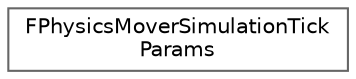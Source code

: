 digraph "Graphical Class Hierarchy"
{
 // INTERACTIVE_SVG=YES
 // LATEX_PDF_SIZE
  bgcolor="transparent";
  edge [fontname=Helvetica,fontsize=10,labelfontname=Helvetica,labelfontsize=10];
  node [fontname=Helvetica,fontsize=10,shape=box,height=0.2,width=0.4];
  rankdir="LR";
  Node0 [id="Node000000",label="FPhysicsMoverSimulationTick\lParams",height=0.2,width=0.4,color="grey40", fillcolor="white", style="filled",URL="$d0/d71/structFPhysicsMoverSimulationTickParams.html",tooltip=" "];
}
